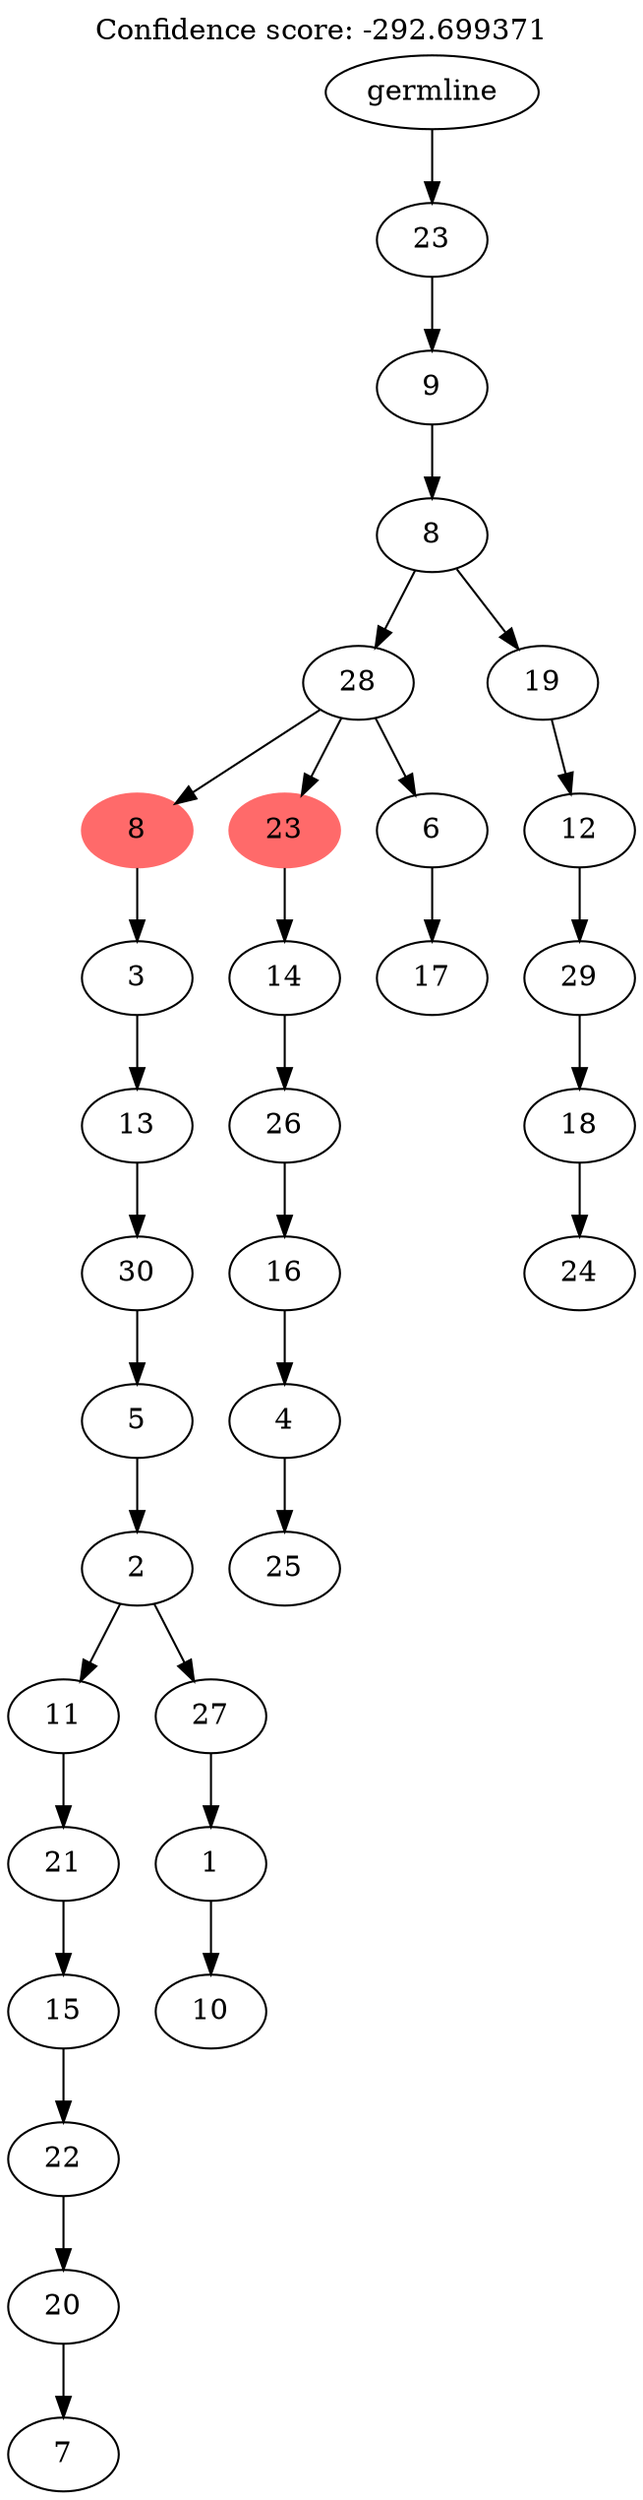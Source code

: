 digraph g {
	"31" -> "32";
	"32" [label="7"];
	"30" -> "31";
	"31" [label="20"];
	"29" -> "30";
	"30" [label="22"];
	"28" -> "29";
	"29" [label="15"];
	"27" -> "28";
	"28" [label="21"];
	"25" -> "26";
	"26" [label="10"];
	"24" -> "25";
	"25" [label="1"];
	"23" -> "24";
	"24" [label="27"];
	"23" -> "27";
	"27" [label="11"];
	"22" -> "23";
	"23" [label="2"];
	"21" -> "22";
	"22" [label="5"];
	"20" -> "21";
	"21" [label="30"];
	"19" -> "20";
	"20" [label="13"];
	"18" -> "19";
	"19" [label="3"];
	"16" -> "17";
	"17" [label="25"];
	"15" -> "16";
	"16" [label="4"];
	"14" -> "15";
	"15" [label="16"];
	"13" -> "14";
	"14" [label="26"];
	"12" -> "13";
	"13" [label="14"];
	"10" -> "11";
	"11" [label="17"];
	"9" -> "10";
	"10" [label="6"];
	"9" -> "12";
	"12" [color=indianred1, style=filled, label="23"];
	"9" -> "18";
	"18" [color=indianred1, style=filled, label="8"];
	"7" -> "8";
	"8" [label="24"];
	"6" -> "7";
	"7" [label="18"];
	"5" -> "6";
	"6" [label="29"];
	"4" -> "5";
	"5" [label="12"];
	"3" -> "4";
	"4" [label="19"];
	"3" -> "9";
	"9" [label="28"];
	"2" -> "3";
	"3" [label="8"];
	"1" -> "2";
	"2" [label="9"];
	"0" -> "1";
	"1" [label="23"];
	"0" [label="germline"];
	labelloc="t";
	label="Confidence score: -292.699371";
}
